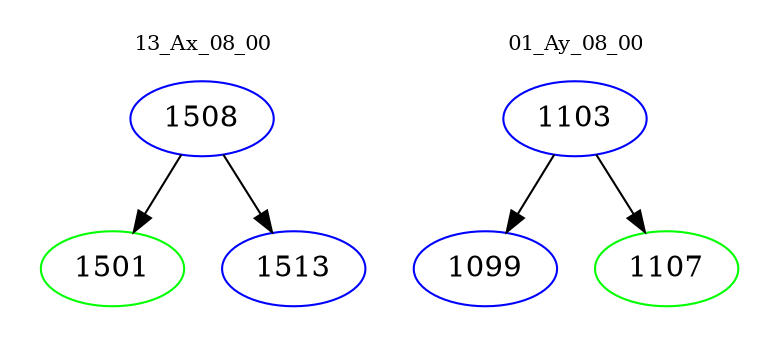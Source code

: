 digraph{
subgraph cluster_0 {
color = white
label = "13_Ax_08_00";
fontsize=10;
T0_1508 [label="1508", color="blue"]
T0_1508 -> T0_1501 [color="black"]
T0_1501 [label="1501", color="green"]
T0_1508 -> T0_1513 [color="black"]
T0_1513 [label="1513", color="blue"]
}
subgraph cluster_1 {
color = white
label = "01_Ay_08_00";
fontsize=10;
T1_1103 [label="1103", color="blue"]
T1_1103 -> T1_1099 [color="black"]
T1_1099 [label="1099", color="blue"]
T1_1103 -> T1_1107 [color="black"]
T1_1107 [label="1107", color="green"]
}
}
